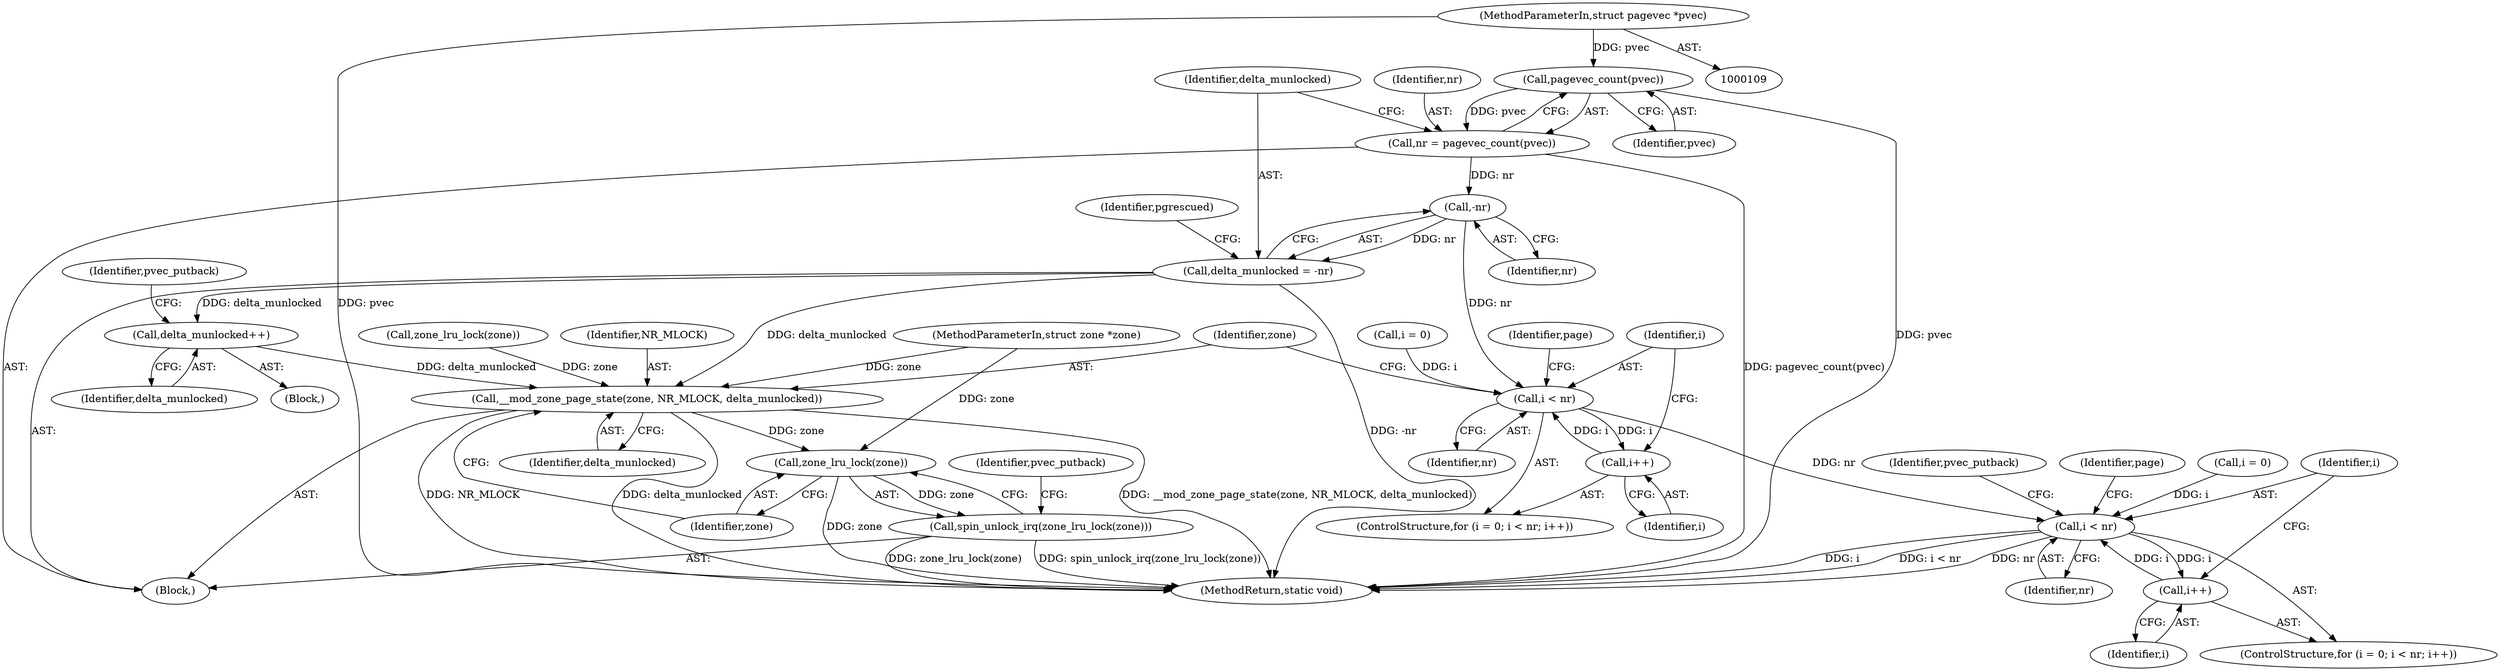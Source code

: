 digraph "0_linux_70feee0e1ef331b22cc51f383d532a0d043fbdcc@pointer" {
"1000117" [label="(Call,pagevec_count(pvec))"];
"1000110" [label="(MethodParameterIn,struct pagevec *pvec)"];
"1000115" [label="(Call,nr = pagevec_count(pvec))"];
"1000122" [label="(Call,-nr)"];
"1000120" [label="(Call,delta_munlocked = -nr)"];
"1000168" [label="(Call,delta_munlocked++)"];
"1000185" [label="(Call,__mod_zone_page_state(zone, NR_MLOCK, delta_munlocked))"];
"1000190" [label="(Call,zone_lru_lock(zone))"];
"1000189" [label="(Call,spin_unlock_irq(zone_lru_lock(zone)))"];
"1000140" [label="(Call,i < nr)"];
"1000143" [label="(Call,i++)"];
"1000199" [label="(Call,i < nr)"];
"1000202" [label="(Call,i++)"];
"1000199" [label="(Call,i < nr)"];
"1000142" [label="(Identifier,nr)"];
"1000118" [label="(Identifier,pvec)"];
"1000111" [label="(MethodParameterIn,struct zone *zone)"];
"1000200" [label="(Identifier,i)"];
"1000243" [label="(MethodReturn,static void)"];
"1000207" [label="(Identifier,page)"];
"1000202" [label="(Call,i++)"];
"1000169" [label="(Identifier,delta_munlocked)"];
"1000172" [label="(Identifier,pvec_putback)"];
"1000203" [label="(Identifier,i)"];
"1000120" [label="(Call,delta_munlocked = -nr)"];
"1000167" [label="(Block,)"];
"1000201" [label="(Identifier,nr)"];
"1000148" [label="(Identifier,page)"];
"1000143" [label="(Call,i++)"];
"1000134" [label="(Call,zone_lru_lock(zone))"];
"1000122" [label="(Call,-nr)"];
"1000115" [label="(Call,nr = pagevec_count(pvec))"];
"1000144" [label="(Identifier,i)"];
"1000189" [label="(Call,spin_unlock_irq(zone_lru_lock(zone)))"];
"1000186" [label="(Identifier,zone)"];
"1000117" [label="(Call,pagevec_count(pvec))"];
"1000185" [label="(Call,__mod_zone_page_state(zone, NR_MLOCK, delta_munlocked))"];
"1000141" [label="(Identifier,i)"];
"1000110" [label="(MethodParameterIn,struct pagevec *pvec)"];
"1000168" [label="(Call,delta_munlocked++)"];
"1000123" [label="(Identifier,nr)"];
"1000136" [label="(ControlStructure,for (i = 0; i < nr; i++))"];
"1000116" [label="(Identifier,nr)"];
"1000187" [label="(Identifier,NR_MLOCK)"];
"1000188" [label="(Identifier,delta_munlocked)"];
"1000191" [label="(Identifier,zone)"];
"1000196" [label="(Call,i = 0)"];
"1000190" [label="(Call,zone_lru_lock(zone))"];
"1000127" [label="(Identifier,pgrescued)"];
"1000238" [label="(Identifier,pvec_putback)"];
"1000112" [label="(Block,)"];
"1000121" [label="(Identifier,delta_munlocked)"];
"1000137" [label="(Call,i = 0)"];
"1000195" [label="(ControlStructure,for (i = 0; i < nr; i++))"];
"1000140" [label="(Call,i < nr)"];
"1000194" [label="(Identifier,pvec_putback)"];
"1000117" -> "1000115"  [label="AST: "];
"1000117" -> "1000118"  [label="CFG: "];
"1000118" -> "1000117"  [label="AST: "];
"1000115" -> "1000117"  [label="CFG: "];
"1000117" -> "1000243"  [label="DDG: pvec"];
"1000117" -> "1000115"  [label="DDG: pvec"];
"1000110" -> "1000117"  [label="DDG: pvec"];
"1000110" -> "1000109"  [label="AST: "];
"1000110" -> "1000243"  [label="DDG: pvec"];
"1000115" -> "1000112"  [label="AST: "];
"1000116" -> "1000115"  [label="AST: "];
"1000121" -> "1000115"  [label="CFG: "];
"1000115" -> "1000243"  [label="DDG: pagevec_count(pvec)"];
"1000115" -> "1000122"  [label="DDG: nr"];
"1000122" -> "1000120"  [label="AST: "];
"1000122" -> "1000123"  [label="CFG: "];
"1000123" -> "1000122"  [label="AST: "];
"1000120" -> "1000122"  [label="CFG: "];
"1000122" -> "1000120"  [label="DDG: nr"];
"1000122" -> "1000140"  [label="DDG: nr"];
"1000120" -> "1000112"  [label="AST: "];
"1000121" -> "1000120"  [label="AST: "];
"1000127" -> "1000120"  [label="CFG: "];
"1000120" -> "1000243"  [label="DDG: -nr"];
"1000120" -> "1000168"  [label="DDG: delta_munlocked"];
"1000120" -> "1000185"  [label="DDG: delta_munlocked"];
"1000168" -> "1000167"  [label="AST: "];
"1000168" -> "1000169"  [label="CFG: "];
"1000169" -> "1000168"  [label="AST: "];
"1000172" -> "1000168"  [label="CFG: "];
"1000168" -> "1000185"  [label="DDG: delta_munlocked"];
"1000185" -> "1000112"  [label="AST: "];
"1000185" -> "1000188"  [label="CFG: "];
"1000186" -> "1000185"  [label="AST: "];
"1000187" -> "1000185"  [label="AST: "];
"1000188" -> "1000185"  [label="AST: "];
"1000191" -> "1000185"  [label="CFG: "];
"1000185" -> "1000243"  [label="DDG: NR_MLOCK"];
"1000185" -> "1000243"  [label="DDG: __mod_zone_page_state(zone, NR_MLOCK, delta_munlocked)"];
"1000185" -> "1000243"  [label="DDG: delta_munlocked"];
"1000134" -> "1000185"  [label="DDG: zone"];
"1000111" -> "1000185"  [label="DDG: zone"];
"1000185" -> "1000190"  [label="DDG: zone"];
"1000190" -> "1000189"  [label="AST: "];
"1000190" -> "1000191"  [label="CFG: "];
"1000191" -> "1000190"  [label="AST: "];
"1000189" -> "1000190"  [label="CFG: "];
"1000190" -> "1000243"  [label="DDG: zone"];
"1000190" -> "1000189"  [label="DDG: zone"];
"1000111" -> "1000190"  [label="DDG: zone"];
"1000189" -> "1000112"  [label="AST: "];
"1000194" -> "1000189"  [label="CFG: "];
"1000189" -> "1000243"  [label="DDG: zone_lru_lock(zone)"];
"1000189" -> "1000243"  [label="DDG: spin_unlock_irq(zone_lru_lock(zone))"];
"1000140" -> "1000136"  [label="AST: "];
"1000140" -> "1000142"  [label="CFG: "];
"1000141" -> "1000140"  [label="AST: "];
"1000142" -> "1000140"  [label="AST: "];
"1000148" -> "1000140"  [label="CFG: "];
"1000186" -> "1000140"  [label="CFG: "];
"1000143" -> "1000140"  [label="DDG: i"];
"1000137" -> "1000140"  [label="DDG: i"];
"1000140" -> "1000143"  [label="DDG: i"];
"1000140" -> "1000199"  [label="DDG: nr"];
"1000143" -> "1000136"  [label="AST: "];
"1000143" -> "1000144"  [label="CFG: "];
"1000144" -> "1000143"  [label="AST: "];
"1000141" -> "1000143"  [label="CFG: "];
"1000199" -> "1000195"  [label="AST: "];
"1000199" -> "1000201"  [label="CFG: "];
"1000200" -> "1000199"  [label="AST: "];
"1000201" -> "1000199"  [label="AST: "];
"1000207" -> "1000199"  [label="CFG: "];
"1000238" -> "1000199"  [label="CFG: "];
"1000199" -> "1000243"  [label="DDG: i < nr"];
"1000199" -> "1000243"  [label="DDG: nr"];
"1000199" -> "1000243"  [label="DDG: i"];
"1000202" -> "1000199"  [label="DDG: i"];
"1000196" -> "1000199"  [label="DDG: i"];
"1000199" -> "1000202"  [label="DDG: i"];
"1000202" -> "1000195"  [label="AST: "];
"1000202" -> "1000203"  [label="CFG: "];
"1000203" -> "1000202"  [label="AST: "];
"1000200" -> "1000202"  [label="CFG: "];
}
